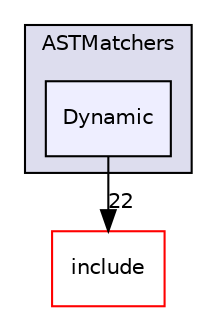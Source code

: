 digraph "lib/ASTMatchers/Dynamic" {
  bgcolor=transparent;
  compound=true
  node [ fontsize="10", fontname="Helvetica"];
  edge [ labelfontsize="10", labelfontname="Helvetica"];
  subgraph clusterdir_db8107f59e31a4b90f4f59a836476962 {
    graph [ bgcolor="#ddddee", pencolor="black", label="ASTMatchers" fontname="Helvetica", fontsize="10", URL="dir_db8107f59e31a4b90f4f59a836476962.html"]
  dir_5def9e738340f8db2b57571724273d51 [shape=box, label="Dynamic", style="filled", fillcolor="#eeeeff", pencolor="black", URL="dir_5def9e738340f8db2b57571724273d51.html"];
  }
  dir_d44c64559bbebec7f509842c48db8b23 [shape=box label="include" color="red" URL="dir_d44c64559bbebec7f509842c48db8b23.html"];
  dir_5def9e738340f8db2b57571724273d51->dir_d44c64559bbebec7f509842c48db8b23 [headlabel="22", labeldistance=1.5 headhref="dir_000034_000001.html"];
}
